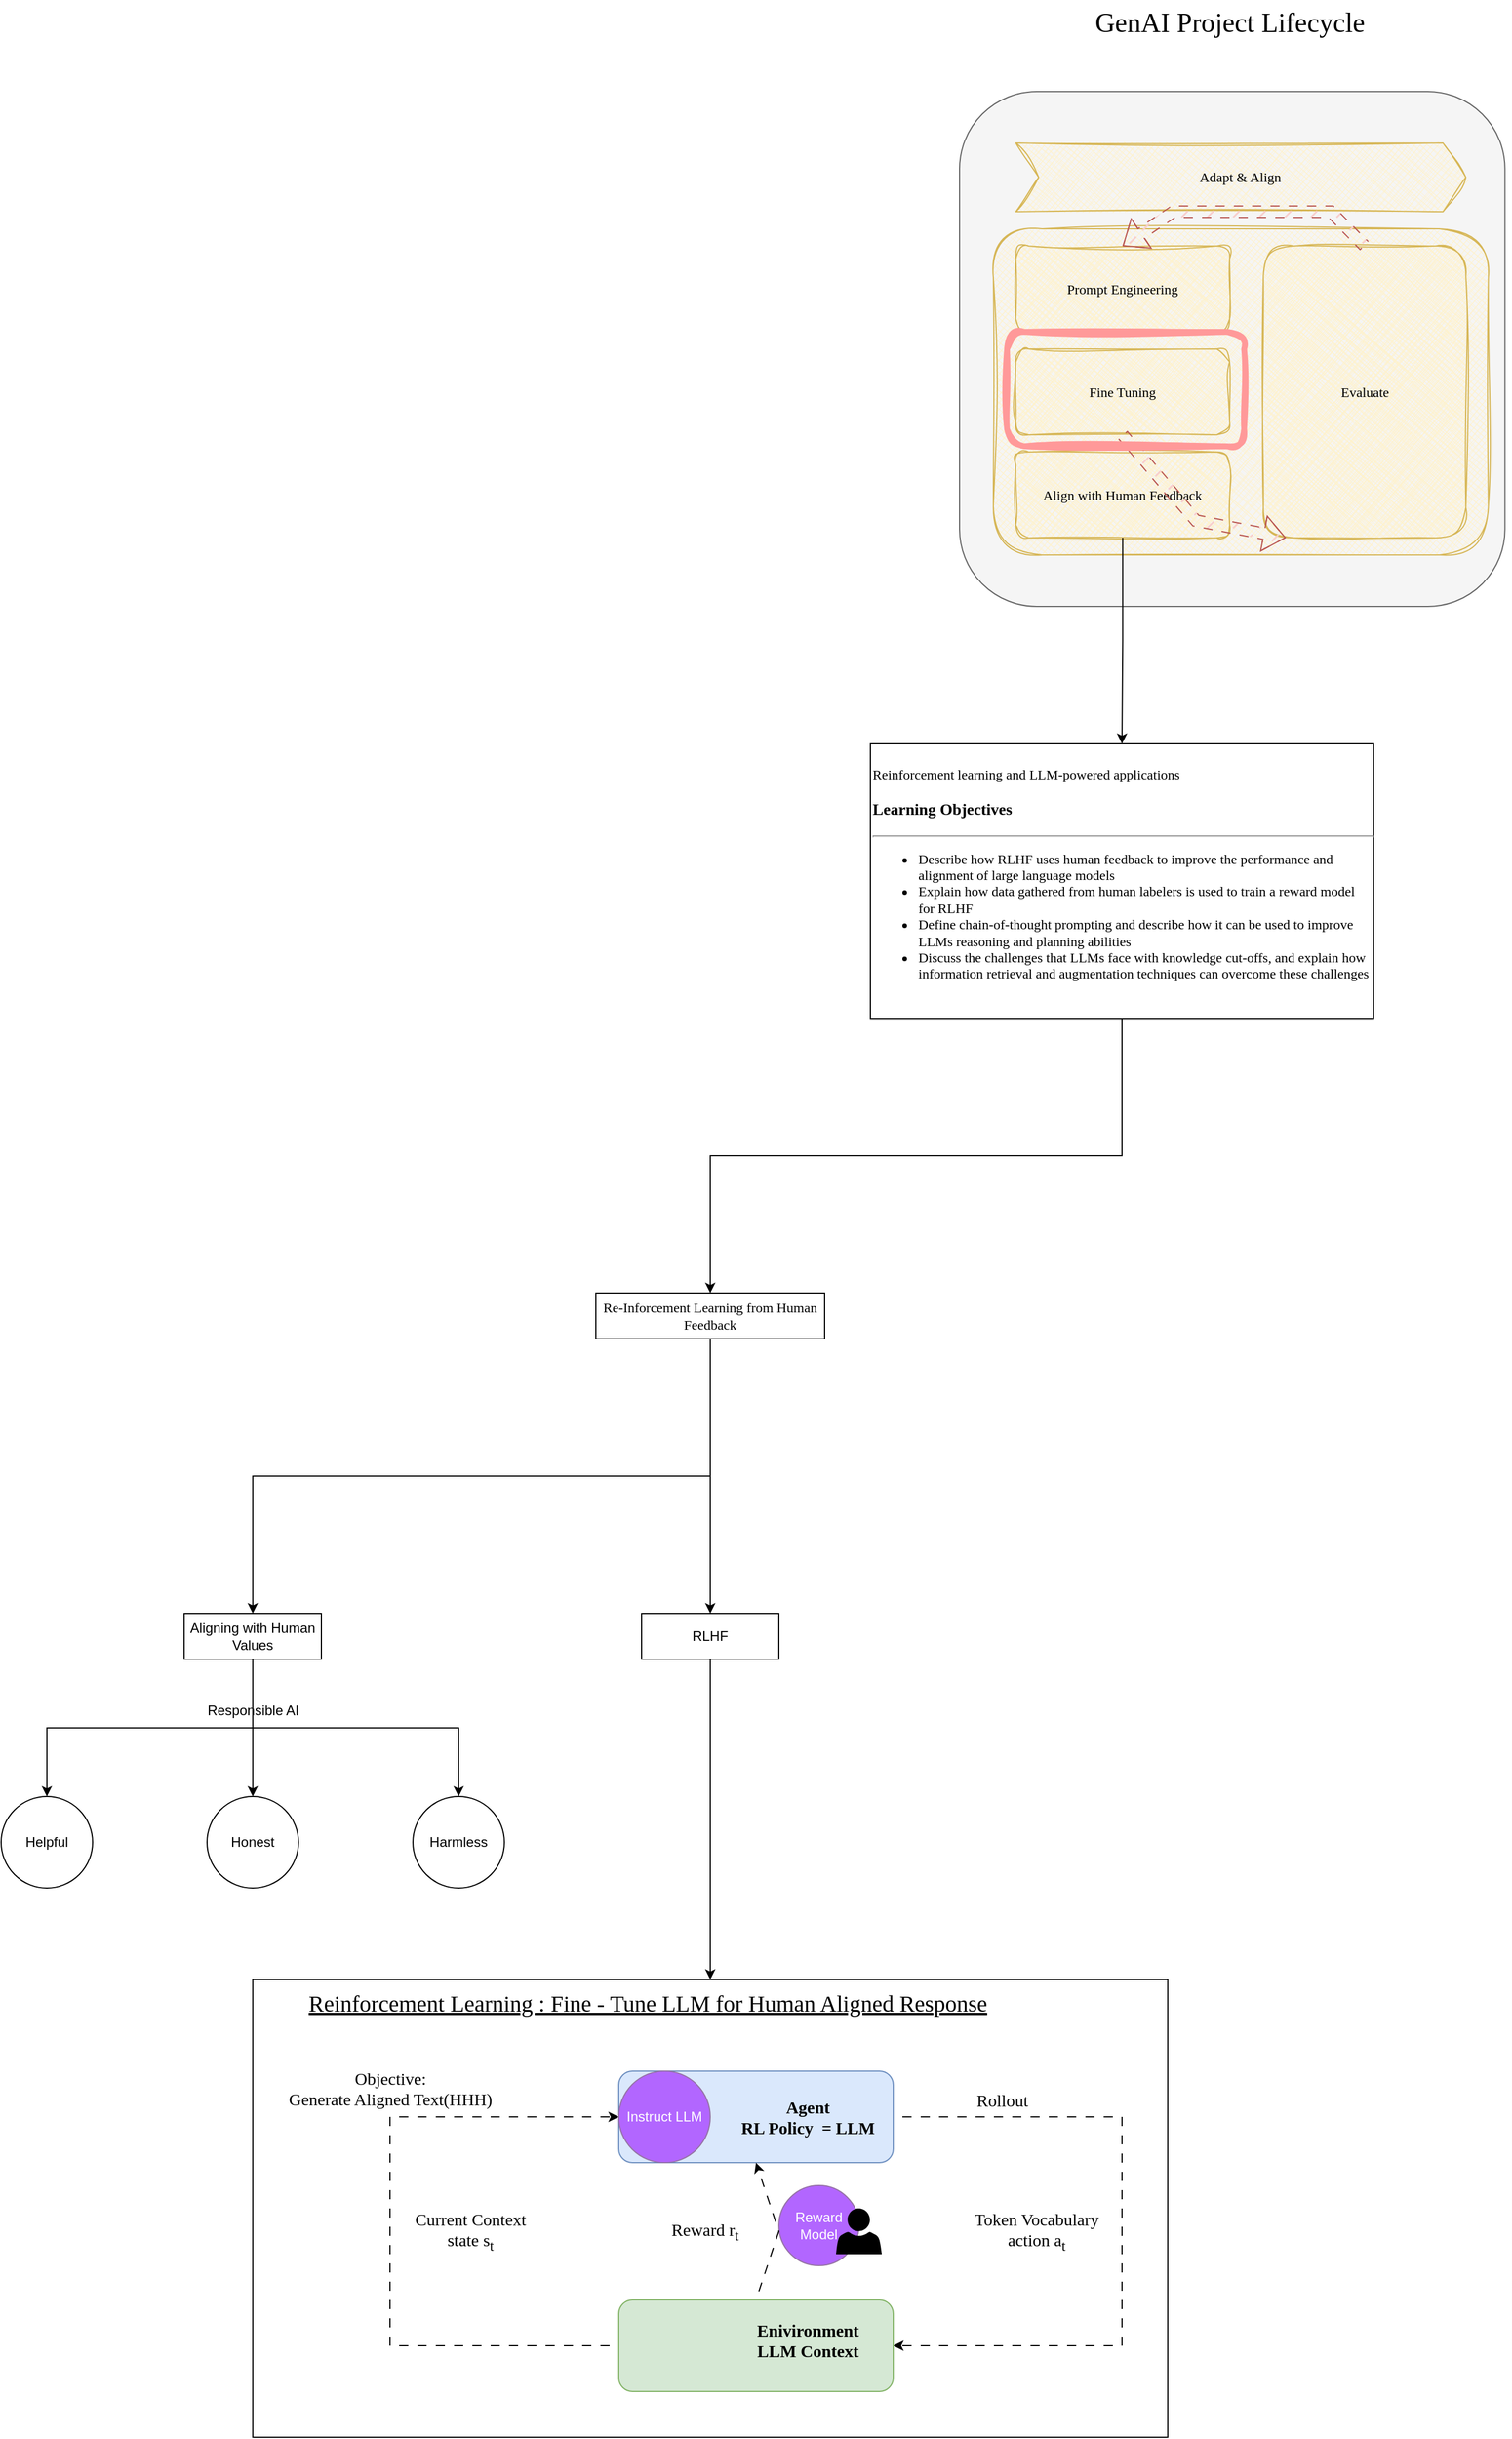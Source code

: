<mxfile version="24.6.4" type="github">
  <diagram name="Page-1" id="8BF3PKnMfptFRbR6Tfph">
    <mxGraphModel dx="2903" dy="1028" grid="1" gridSize="10" guides="1" tooltips="1" connect="1" arrows="1" fold="1" page="1" pageScale="1" pageWidth="1100" pageHeight="850" math="0" shadow="0">
      <root>
        <mxCell id="0" />
        <mxCell id="1" parent="0" />
        <mxCell id="77kNSFqW6hVMuivZZqSJ-13" value="" style="group" vertex="1" connectable="0" parent="1">
          <mxGeometry x="318" y="30" width="482" height="530" as="geometry" />
        </mxCell>
        <mxCell id="77kNSFqW6hVMuivZZqSJ-1" value="" style="group" vertex="1" connectable="0" parent="77kNSFqW6hVMuivZZqSJ-13">
          <mxGeometry y="80" width="482" height="450" as="geometry" />
        </mxCell>
        <mxCell id="77kNSFqW6hVMuivZZqSJ-2" value="" style="rounded=1;whiteSpace=wrap;html=1;fillColor=#f5f5f5;strokeColor=#666666;fontColor=#333333;" vertex="1" parent="77kNSFqW6hVMuivZZqSJ-1">
          <mxGeometry width="476.817" height="450" as="geometry" />
        </mxCell>
        <mxCell id="77kNSFqW6hVMuivZZqSJ-3" value="Adapt &amp;amp; Align" style="shape=step;perimeter=stepPerimeter;whiteSpace=wrap;html=1;fixedSize=1;fontFamily=Rubik;fontSource=https%3A%2F%2Ffonts.googleapis.com%2Fcss%3Ffamily%3DRubik;fillColor=#fff2cc;strokeColor=#d6b656;fillStyle=cross-hatch;sketch=1;curveFitting=1;jiggle=2;" vertex="1" parent="77kNSFqW6hVMuivZZqSJ-1">
          <mxGeometry x="49.184" y="45" width="393.469" height="60.0" as="geometry" />
        </mxCell>
        <mxCell id="77kNSFqW6hVMuivZZqSJ-4" value="" style="rounded=1;whiteSpace=wrap;html=1;fontFamily=Rubik;fontSource=https%3A%2F%2Ffonts.googleapis.com%2Fcss%3Ffamily%3DRubik;fillColor=#fff2cc;strokeColor=#d6b656;fillStyle=cross-hatch;sketch=1;curveFitting=1;jiggle=2;" vertex="1" parent="77kNSFqW6hVMuivZZqSJ-1">
          <mxGeometry x="29.51" y="120.0" width="432.816" height="285.0" as="geometry" />
        </mxCell>
        <mxCell id="77kNSFqW6hVMuivZZqSJ-5" value="Prompt Engineering" style="rounded=1;whiteSpace=wrap;html=1;fontFamily=Rubik;fontSource=https%3A%2F%2Ffonts.googleapis.com%2Fcss%3Ffamily%3DRubik;fillColor=#fff2cc;strokeColor=#d6b656;fillStyle=cross-hatch;sketch=1;curveFitting=1;jiggle=2;" vertex="1" parent="77kNSFqW6hVMuivZZqSJ-1">
          <mxGeometry x="49.184" y="135" width="186.898" height="75.0" as="geometry" />
        </mxCell>
        <mxCell id="77kNSFqW6hVMuivZZqSJ-6" value="Fine Tuning" style="rounded=1;whiteSpace=wrap;html=1;fontFamily=Rubik;fontSource=https%3A%2F%2Ffonts.googleapis.com%2Fcss%3Ffamily%3DRubik;fillColor=#fff2cc;strokeColor=#d6b656;fillStyle=cross-hatch;sketch=1;curveFitting=1;jiggle=2;" vertex="1" parent="77kNSFqW6hVMuivZZqSJ-1">
          <mxGeometry x="49.184" y="225.0" width="186.898" height="75.0" as="geometry" />
        </mxCell>
        <mxCell id="77kNSFqW6hVMuivZZqSJ-7" value="Align with Human Feedback" style="rounded=1;whiteSpace=wrap;html=1;fontFamily=Rubik;fontSource=https%3A%2F%2Ffonts.googleapis.com%2Fcss%3Ffamily%3DRubik;fillColor=#fff2cc;strokeColor=#d6b656;fillStyle=cross-hatch;sketch=1;curveFitting=1;jiggle=2;" vertex="1" parent="77kNSFqW6hVMuivZZqSJ-1">
          <mxGeometry x="49.184" y="315" width="186.898" height="75.0" as="geometry" />
        </mxCell>
        <mxCell id="77kNSFqW6hVMuivZZqSJ-8" value="Evaluate" style="rounded=1;whiteSpace=wrap;html=1;fontFamily=Rubik;fontSource=https%3A%2F%2Ffonts.googleapis.com%2Fcss%3Ffamily%3DRubik;fillColor=#fff2cc;strokeColor=#d6b656;fillStyle=cross-hatch;sketch=1;curveFitting=1;jiggle=2;" vertex="1" parent="77kNSFqW6hVMuivZZqSJ-1">
          <mxGeometry x="265.592" y="135" width="177.061" height="255.0" as="geometry" />
        </mxCell>
        <mxCell id="77kNSFqW6hVMuivZZqSJ-9" value="" style="shape=flexArrow;endArrow=classic;html=1;rounded=0;entryX=0.5;entryY=0;entryDx=0;entryDy=0;exitX=0.5;exitY=0;exitDx=0;exitDy=0;flowAnimation=1;fillColor=#f8cecc;strokeColor=#b85450;fillStyle=dashed;" edge="1" parent="77kNSFqW6hVMuivZZqSJ-1" source="77kNSFqW6hVMuivZZqSJ-8" target="77kNSFqW6hVMuivZZqSJ-5">
          <mxGeometry width="50" height="50" relative="1" as="geometry">
            <mxPoint x="363.959" y="195.0" as="sourcePoint" />
            <mxPoint x="363.959" y="30.0" as="targetPoint" />
            <Array as="points">
              <mxPoint x="324.612" y="105.0" />
              <mxPoint x="265.592" y="105.0" />
              <mxPoint x="186.898" y="105.0" />
            </Array>
          </mxGeometry>
        </mxCell>
        <mxCell id="77kNSFqW6hVMuivZZqSJ-10" value="" style="shape=flexArrow;endArrow=classic;html=1;rounded=0;fillColor=#f8cecc;strokeColor=#b85450;fillStyle=dashed;flowAnimation=1;exitX=0.5;exitY=1;exitDx=0;exitDy=0;" edge="1" parent="77kNSFqW6hVMuivZZqSJ-1" source="77kNSFqW6hVMuivZZqSJ-6" target="77kNSFqW6hVMuivZZqSJ-8">
          <mxGeometry width="50" height="50" relative="1" as="geometry">
            <mxPoint x="137.714" y="300.0" as="sourcePoint" />
            <mxPoint x="236.082" y="225.0" as="targetPoint" />
            <Array as="points">
              <mxPoint x="206.571" y="375.0" />
              <mxPoint x="285.265" y="390.0" />
            </Array>
          </mxGeometry>
        </mxCell>
        <mxCell id="77kNSFqW6hVMuivZZqSJ-11" value="" style="whiteSpace=wrap;html=1;fillColor=none;strokeWidth=5;strokeColor=#FF9999;sketch=1;curveFitting=1;jiggle=2;rounded=1;shadow=0;" vertex="1" parent="77kNSFqW6hVMuivZZqSJ-1">
          <mxGeometry x="41.462" y="210" width="207.312" height="100" as="geometry" />
        </mxCell>
        <mxCell id="77kNSFqW6hVMuivZZqSJ-12" value="&lt;font data-font-src=&quot;https://fonts.googleapis.com/css?family=Rubik&quot; face=&quot;Rubik&quot; style=&quot;font-size: 24px;&quot;&gt;GenAI Project Lifecycle&lt;/font&gt;" style="text;html=1;align=center;verticalAlign=middle;resizable=0;points=[];autosize=1;strokeColor=none;fillColor=none;" vertex="1" parent="77kNSFqW6hVMuivZZqSJ-13">
          <mxGeometry x="95.882" width="280" height="40" as="geometry" />
        </mxCell>
        <mxCell id="77kNSFqW6hVMuivZZqSJ-17" value="" style="edgeStyle=orthogonalEdgeStyle;rounded=0;orthogonalLoop=1;jettySize=auto;html=1;" edge="1" parent="1" source="77kNSFqW6hVMuivZZqSJ-15" target="77kNSFqW6hVMuivZZqSJ-16">
          <mxGeometry relative="1" as="geometry">
            <Array as="points">
              <mxPoint x="460" y="1040" />
              <mxPoint x="100" y="1040" />
            </Array>
          </mxGeometry>
        </mxCell>
        <mxCell id="77kNSFqW6hVMuivZZqSJ-15" value="&lt;div align=&quot;left&quot; class=&quot;cds-1719 css-0 cds-1721 cds-grid-item cds-1766&quot;&gt;&lt;div class=&quot;cds-1719 css-0 cds-1720 cds-1721 cds-grid-item cds-1766&quot;&gt;&lt;div class=&quot;cds-1719 css-0 cds-1721 cds-grid-item&quot;&gt;&lt;div class=&quot;css-ibyw7c&quot; data-testid=&quot;instructor-note-body&quot;&gt;&lt;font data-font-src=&quot;https://fonts.googleapis.com/css?family=Rubik&quot; face=&quot;Rubik&quot;&gt;Reinforcement learning and LLM-powered applications&lt;/font&gt;&lt;/div&gt;&lt;div&gt;&lt;h3 tabindex=&quot;-1&quot; class=&quot;css-13hhzop&quot;&gt;&lt;font data-font-src=&quot;https://fonts.googleapis.com/css?family=Rubik&quot; face=&quot;Rubik&quot;&gt;Learning Objectives&lt;/font&gt;&lt;/h3&gt;&lt;hr aria-hidden=&quot;true&quot; class=&quot;cds-1959 cds-Divider-dark css-yc753g&quot;&gt;&lt;ul&gt;&lt;li data-collapsible=&quot;false&quot;&gt;&lt;font data-font-src=&quot;https://fonts.googleapis.com/css?family=Rubik&quot; face=&quot;Rubik&quot;&gt;Describe how RLHF uses human feedback to improve the performance and alignment of large language models&lt;/font&gt;&lt;/li&gt;&lt;li data-collapsible=&quot;false&quot;&gt;&lt;font data-font-src=&quot;https://fonts.googleapis.com/css?family=Rubik&quot; face=&quot;Rubik&quot;&gt;Explain how data gathered from human labelers is used to train a reward model for RLHF&lt;/font&gt;&lt;/li&gt;&lt;li data-collapsible=&quot;false&quot;&gt;&lt;font data-font-src=&quot;https://fonts.googleapis.com/css?family=Rubik&quot; face=&quot;Rubik&quot;&gt;Define chain-of-thought prompting and describe how it can be used to improve LLMs reasoning and planning abilities&lt;/font&gt;&lt;/li&gt;&lt;li data-collapsible=&quot;true&quot;&gt;&lt;font data-font-src=&quot;https://fonts.googleapis.com/css?family=Rubik&quot; face=&quot;Rubik&quot;&gt;Discuss the challenges that LLMs face with knowledge cut-offs, and explain how information retrieval and augmentation techniques can overcome these challenges&lt;/font&gt;&lt;/li&gt;&lt;/ul&gt;&lt;/div&gt;&lt;/div&gt;&lt;/div&gt;&lt;/div&gt;" style="whiteSpace=wrap;html=1;align=left;" vertex="1" parent="1">
          <mxGeometry x="240" y="680" width="440" height="240" as="geometry" />
        </mxCell>
        <mxCell id="77kNSFqW6hVMuivZZqSJ-14" style="edgeStyle=orthogonalEdgeStyle;rounded=0;orthogonalLoop=1;jettySize=auto;html=1;entryX=0.5;entryY=0;entryDx=0;entryDy=0;" edge="1" parent="1" source="77kNSFqW6hVMuivZZqSJ-7" target="77kNSFqW6hVMuivZZqSJ-15">
          <mxGeometry relative="1" as="geometry">
            <mxPoint x="460.633" y="650" as="targetPoint" />
          </mxGeometry>
        </mxCell>
        <mxCell id="77kNSFqW6hVMuivZZqSJ-19" value="" style="edgeStyle=orthogonalEdgeStyle;rounded=0;orthogonalLoop=1;jettySize=auto;html=1;" edge="1" parent="1" source="77kNSFqW6hVMuivZZqSJ-16" target="77kNSFqW6hVMuivZZqSJ-18">
          <mxGeometry relative="1" as="geometry">
            <Array as="points">
              <mxPoint x="100" y="1320" />
              <mxPoint x="-300" y="1320" />
            </Array>
          </mxGeometry>
        </mxCell>
        <mxCell id="77kNSFqW6hVMuivZZqSJ-28" value="" style="edgeStyle=orthogonalEdgeStyle;rounded=0;orthogonalLoop=1;jettySize=auto;html=1;" edge="1" parent="1" source="77kNSFqW6hVMuivZZqSJ-16" target="77kNSFqW6hVMuivZZqSJ-27">
          <mxGeometry relative="1" as="geometry" />
        </mxCell>
        <UserObject label="&lt;div align=&quot;center&quot;&gt;&lt;font data-font-src=&quot;https://fonts.googleapis.com/css?family=Rubik&quot; face=&quot;Rubik&quot;&gt;Re-Inforcement Learning from Human Feedback&lt;/font&gt;&lt;/div&gt;" tooltip="Here is a summary of what you will learn:&#xa;&#xa;    RLHF (Reinforcement Learning from Human Feedback): You will dive into the concept of RLHF, which is a technique used to align the model with human values. By using reinforcement learning algorithms, you can train the model to reduce harmful content and generate more helpful and aligned outputs.&#xa;&#xa;    Responsible AI: The module will also cover the topic of responsible AI. You will have a discussion with Dr. Nashley Sepus about the importance of responsible AI and the efforts being made by AI teams to address AI risks.&#xa;&#xa;    Using LLMs as a Reasoning Engine: Another exciting topic covered in this module is using large language models as a reasoning engine. You will learn about techniques like React and Rag, which allow the models to reason, take actions, and access external sources of information. This enables the models to go beyond memorizing facts and become powerful reasoning engines.&#xa;&#xa;Overall, this module will provide you with insights into RLHF, responsible AI, and the capabilities of large language models as reasoning engines. " id="77kNSFqW6hVMuivZZqSJ-16">
          <mxCell style="whiteSpace=wrap;html=1;align=center;" vertex="1" parent="1">
            <mxGeometry y="1160" width="200" height="40" as="geometry" />
          </mxCell>
        </UserObject>
        <mxCell id="77kNSFqW6hVMuivZZqSJ-21" value="" style="edgeStyle=orthogonalEdgeStyle;rounded=0;orthogonalLoop=1;jettySize=auto;html=1;" edge="1" parent="1" source="77kNSFqW6hVMuivZZqSJ-18" target="77kNSFqW6hVMuivZZqSJ-20">
          <mxGeometry relative="1" as="geometry">
            <Array as="points">
              <mxPoint x="-300" y="1540" />
              <mxPoint x="-480" y="1540" />
            </Array>
          </mxGeometry>
        </mxCell>
        <mxCell id="77kNSFqW6hVMuivZZqSJ-23" value="" style="edgeStyle=orthogonalEdgeStyle;rounded=0;orthogonalLoop=1;jettySize=auto;html=1;" edge="1" parent="1" source="77kNSFqW6hVMuivZZqSJ-18" target="77kNSFqW6hVMuivZZqSJ-22">
          <mxGeometry relative="1" as="geometry">
            <Array as="points">
              <mxPoint x="-300" y="1540" />
              <mxPoint x="-120" y="1540" />
            </Array>
          </mxGeometry>
        </mxCell>
        <mxCell id="77kNSFqW6hVMuivZZqSJ-25" value="" style="edgeStyle=orthogonalEdgeStyle;rounded=0;orthogonalLoop=1;jettySize=auto;html=1;" edge="1" parent="1" source="77kNSFqW6hVMuivZZqSJ-18" target="77kNSFqW6hVMuivZZqSJ-24">
          <mxGeometry relative="1" as="geometry" />
        </mxCell>
        <UserObject label="Aligning with Human Values" tooltip="Aligning models with human values is an important aspect of responsible AI development. It involves training large language models (LLMs) to generate responses that are helpful, honest, and harmless, in line with human preferences. Here is a detailed and structured explanation of the topic:&#xa;&#xa;1. Introduction:&#xa;   - Large language models (LLMs) are trained on vast amounts of text data from the internet, which can include toxic language, misleading information, and harmful content.&#xa;   - Aligning models with human values aims to address these issues and ensure that LLMs generate responses that are more human-like and aligned with human preferences.&#xa;&#xa;2. Challenges with large language models:&#xa;   - LLMs may generate responses that are not helpful for the given task. For example, if you ask an LLM for a knock-knock joke and it responds with &quot;clap, clap,&quot; it is not providing the desired answer.&#xa;   - LLMs may give misleading or incorrect answers. For instance, if you ask an LLM about disproven health advice, it should refute the story, but it might confidently provide incorrect information.&#xa;   - LLMs should not create harmful completions, such as offensive or discriminatory language, or suggestions for criminal behavior. For example, if you ask an LLM how to hack your neighbor&#39;s WiFi, it should not provide a valid strategy.&#xa;&#xa;3. Principles of aligning models with human values:&#xa;   - The principles guiding the responsible use of AI in this context are often referred to as HHH: helpfulness, honesty, and harmlessness.&#xa;   - Developers aim to train LLMs to generate responses that are helpful, providing relevant and accurate information.&#xa;   - LLMs should also prioritize honesty, ensuring that they do not generate misleading or false information.&#xa;   - Harmlessness is another important principle, ensuring that LLMs do not generate responses that are offensive, discriminatory, or encourage illegal activities.&#xa;&#xa;4. Fine-tuning with human feedback:&#xa;   - Additional fine-tuning with human feedback is a technique used to align models with human values.&#xa;   - By incorporating feedback from humans, developers can train LLMs to better understand human-like prompts and generate more human-like responses.&#xa;   - This feedback helps increase the helpfulness, honesty, and harmlessness of the completions, reducing toxicity and incorrect information generation.&#xa;&#xa;5. Conclusion:&#xa;   - Aligning models with human values is crucial for responsible AI development.&#xa;   - By training LLMs to generate responses that are helpful, honest, and harmless, developers can ensure that AI systems are more aligned with human preferences and values." id="77kNSFqW6hVMuivZZqSJ-18">
          <mxCell style="whiteSpace=wrap;html=1;" vertex="1" parent="1">
            <mxGeometry x="-360" y="1440" width="120" height="40" as="geometry" />
          </mxCell>
        </UserObject>
        <mxCell id="77kNSFqW6hVMuivZZqSJ-20" value="Helpful" style="ellipse;whiteSpace=wrap;html=1;" vertex="1" parent="1">
          <mxGeometry x="-520" y="1600" width="80" height="80" as="geometry" />
        </mxCell>
        <mxCell id="77kNSFqW6hVMuivZZqSJ-22" value="Harmless" style="ellipse;whiteSpace=wrap;html=1;" vertex="1" parent="1">
          <mxGeometry x="-160" y="1600" width="80" height="80" as="geometry" />
        </mxCell>
        <mxCell id="77kNSFqW6hVMuivZZqSJ-24" value="Honest" style="ellipse;whiteSpace=wrap;html=1;" vertex="1" parent="1">
          <mxGeometry x="-340" y="1600" width="80" height="80" as="geometry" />
        </mxCell>
        <mxCell id="77kNSFqW6hVMuivZZqSJ-26" value="Responsible AI" style="text;html=1;align=center;verticalAlign=middle;resizable=0;points=[];autosize=1;strokeColor=none;fillColor=none;" vertex="1" parent="1">
          <mxGeometry x="-350" y="1510" width="100" height="30" as="geometry" />
        </mxCell>
        <mxCell id="77kNSFqW6hVMuivZZqSJ-50" style="edgeStyle=orthogonalEdgeStyle;rounded=0;orthogonalLoop=1;jettySize=auto;html=1;" edge="1" parent="1" source="77kNSFqW6hVMuivZZqSJ-27">
          <mxGeometry relative="1" as="geometry">
            <mxPoint x="100" y="1760" as="targetPoint" />
          </mxGeometry>
        </mxCell>
        <mxCell id="77kNSFqW6hVMuivZZqSJ-27" value="RLHF" style="whiteSpace=wrap;html=1;" vertex="1" parent="1">
          <mxGeometry x="40" y="1440" width="120" height="40" as="geometry" />
        </mxCell>
        <mxCell id="77kNSFqW6hVMuivZZqSJ-49" value="" style="group" vertex="1" connectable="0" parent="1">
          <mxGeometry x="-300" y="1760" width="800" height="400" as="geometry" />
        </mxCell>
        <mxCell id="77kNSFqW6hVMuivZZqSJ-47" value="" style="whiteSpace=wrap;html=1;" vertex="1" parent="77kNSFqW6hVMuivZZqSJ-49">
          <mxGeometry width="800" height="400" as="geometry" />
        </mxCell>
        <mxCell id="77kNSFqW6hVMuivZZqSJ-40" style="edgeStyle=orthogonalEdgeStyle;rounded=0;orthogonalLoop=1;jettySize=auto;html=1;entryX=1;entryY=0.5;entryDx=0;entryDy=0;flowAnimation=1;" edge="1" parent="77kNSFqW6hVMuivZZqSJ-49" source="77kNSFqW6hVMuivZZqSJ-29" target="77kNSFqW6hVMuivZZqSJ-32">
          <mxGeometry relative="1" as="geometry">
            <Array as="points">
              <mxPoint x="760" y="120" />
              <mxPoint x="760" y="320" />
            </Array>
          </mxGeometry>
        </mxCell>
        <mxCell id="77kNSFqW6hVMuivZZqSJ-29" value="" style="rounded=1;whiteSpace=wrap;html=1;fillColor=#dae8fc;strokeColor=#6c8ebf;" vertex="1" parent="77kNSFqW6hVMuivZZqSJ-49">
          <mxGeometry x="320" y="80" width="240" height="80" as="geometry" />
        </mxCell>
        <mxCell id="77kNSFqW6hVMuivZZqSJ-30" value="&lt;font color=&quot;#ffffff&quot;&gt;Instruct LLM&lt;/font&gt;" style="ellipse;whiteSpace=wrap;html=1;fillColor=#B266FF;strokeColor=#9673a6;" vertex="1" parent="77kNSFqW6hVMuivZZqSJ-49">
          <mxGeometry x="320" y="80" width="80" height="80" as="geometry" />
        </mxCell>
        <mxCell id="77kNSFqW6hVMuivZZqSJ-31" value="&lt;div style=&quot;font-size: 15px;&quot;&gt;&lt;b&gt;&lt;font style=&quot;font-size: 15px;&quot; data-font-src=&quot;https://fonts.googleapis.com/css?family=Rubik&quot; face=&quot;Rubik&quot;&gt;Agent&lt;/font&gt;&lt;/b&gt;&lt;/div&gt;&lt;div style=&quot;font-size: 15px;&quot;&gt;&lt;b&gt;&lt;font style=&quot;font-size: 15px;&quot; data-font-src=&quot;https://fonts.googleapis.com/css?family=Rubik&quot; face=&quot;Rubik&quot;&gt;RL Policy&amp;nbsp; = LLM&lt;br&gt;&lt;/font&gt;&lt;/b&gt;&lt;/div&gt;" style="text;html=1;align=center;verticalAlign=middle;resizable=0;points=[];autosize=1;strokeColor=none;fillColor=none;" vertex="1" parent="77kNSFqW6hVMuivZZqSJ-49">
          <mxGeometry x="410" y="95" width="150" height="50" as="geometry" />
        </mxCell>
        <mxCell id="77kNSFqW6hVMuivZZqSJ-41" style="edgeStyle=orthogonalEdgeStyle;rounded=0;orthogonalLoop=1;jettySize=auto;html=1;exitX=0;exitY=0.5;exitDx=0;exitDy=0;entryX=0;entryY=0.5;entryDx=0;entryDy=0;flowAnimation=1;" edge="1" parent="77kNSFqW6hVMuivZZqSJ-49" source="77kNSFqW6hVMuivZZqSJ-32" target="77kNSFqW6hVMuivZZqSJ-30">
          <mxGeometry relative="1" as="geometry">
            <Array as="points">
              <mxPoint x="120" y="320" />
              <mxPoint x="120" y="120" />
            </Array>
          </mxGeometry>
        </mxCell>
        <mxCell id="77kNSFqW6hVMuivZZqSJ-32" value="" style="rounded=1;whiteSpace=wrap;html=1;fillColor=#d5e8d4;strokeColor=#82b366;" vertex="1" parent="77kNSFqW6hVMuivZZqSJ-49">
          <mxGeometry x="320" y="280" width="240" height="80" as="geometry" />
        </mxCell>
        <mxCell id="77kNSFqW6hVMuivZZqSJ-33" value="&lt;div style=&quot;font-size: 15px;&quot;&gt;&lt;b&gt;&lt;font style=&quot;font-size: 15px;&quot; data-font-src=&quot;https://fonts.googleapis.com/css?family=Rubik&quot; face=&quot;Rubik&quot;&gt;Enivironment&lt;/font&gt;&lt;/b&gt;&lt;/div&gt;&lt;div style=&quot;font-size: 15px;&quot;&gt;&lt;b&gt;&lt;font style=&quot;font-size: 15px;&quot; data-font-src=&quot;https://fonts.googleapis.com/css?family=Rubik&quot; face=&quot;Rubik&quot;&gt;LLM Context&lt;br&gt;&lt;/font&gt;&lt;/b&gt;&lt;/div&gt;" style="text;html=1;align=center;verticalAlign=middle;resizable=0;points=[];autosize=1;strokeColor=none;fillColor=none;" vertex="1" parent="77kNSFqW6hVMuivZZqSJ-49">
          <mxGeometry x="420" y="290" width="130" height="50" as="geometry" />
        </mxCell>
        <mxCell id="77kNSFqW6hVMuivZZqSJ-34" value="" style="shape=image;html=1;verticalAlign=top;verticalLabelPosition=bottom;labelBackgroundColor=none;imageAspect=0;aspect=fixed;image=https://cdn2.iconfinder.com/data/icons/boxicons-regular-vol-1/24/bx-conversation-128.png;fontColor=#CCFFFF;imageBackground=none;" vertex="1" parent="77kNSFqW6hVMuivZZqSJ-49">
          <mxGeometry x="340" y="295" width="50" height="50" as="geometry" />
        </mxCell>
        <mxCell id="77kNSFqW6hVMuivZZqSJ-35" value="&lt;font color=&quot;#ffffff&quot;&gt;Reward Model&lt;br&gt;&lt;/font&gt;" style="ellipse;whiteSpace=wrap;html=1;fillColor=#B266FF;strokeColor=#9673a6;" vertex="1" parent="77kNSFqW6hVMuivZZqSJ-49">
          <mxGeometry x="460" y="180" width="70" height="70" as="geometry" />
        </mxCell>
        <mxCell id="77kNSFqW6hVMuivZZqSJ-36" value="" style="sketch=0;pointerEvents=1;shadow=0;dashed=0;html=1;strokeColor=none;labelPosition=center;verticalLabelPosition=bottom;verticalAlign=top;outlineConnect=0;align=center;shape=mxgraph.office.users.user;fillColor=#000000;" vertex="1" parent="77kNSFqW6hVMuivZZqSJ-49">
          <mxGeometry x="510" y="200" width="40" height="40" as="geometry" />
        </mxCell>
        <mxCell id="77kNSFqW6hVMuivZZqSJ-38" value="" style="endArrow=classic;html=1;rounded=0;entryX=0.5;entryY=1;entryDx=0;entryDy=0;exitX=0.5;exitY=0;exitDx=0;exitDy=0;flowAnimation=1;" edge="1" parent="77kNSFqW6hVMuivZZqSJ-49" source="77kNSFqW6hVMuivZZqSJ-32" target="77kNSFqW6hVMuivZZqSJ-29">
          <mxGeometry width="50" height="50" relative="1" as="geometry">
            <mxPoint x="440" y="280" as="sourcePoint" />
            <mxPoint x="490" y="230" as="targetPoint" />
            <Array as="points">
              <mxPoint x="460" y="220" />
            </Array>
          </mxGeometry>
        </mxCell>
        <mxCell id="77kNSFqW6hVMuivZZqSJ-42" value="&lt;font data-font-src=&quot;https://fonts.googleapis.com/css?family=Rubik&quot; face=&quot;Rubik&quot; style=&quot;font-size: 15px;&quot;&gt;Rollout&lt;/font&gt;" style="text;html=1;align=center;verticalAlign=middle;resizable=0;points=[];autosize=1;strokeColor=none;fillColor=none;" vertex="1" parent="77kNSFqW6hVMuivZZqSJ-49">
          <mxGeometry x="620" y="90" width="70" height="30" as="geometry" />
        </mxCell>
        <mxCell id="77kNSFqW6hVMuivZZqSJ-43" value="&lt;div style=&quot;font-size: 15px;&quot;&gt;&lt;font style=&quot;font-size: 15px;&quot; face=&quot;Rubik&quot;&gt;Token Vocabulary&lt;/font&gt;&lt;/div&gt;&lt;div style=&quot;font-size: 15px;&quot;&gt;&lt;font style=&quot;font-size: 15px;&quot; face=&quot;Rubik&quot;&gt;action a&lt;sub&gt;t&lt;/sub&gt;&lt;/font&gt;&lt;br style=&quot;font-size: 15px;&quot;&gt;&lt;/div&gt;" style="text;html=1;align=center;verticalAlign=middle;resizable=0;points=[];autosize=1;strokeColor=none;fillColor=none;" vertex="1" parent="77kNSFqW6hVMuivZZqSJ-49">
          <mxGeometry x="610" y="195" width="150" height="50" as="geometry" />
        </mxCell>
        <mxCell id="77kNSFqW6hVMuivZZqSJ-44" value="&lt;div style=&quot;font-size: 15px;&quot;&gt;&lt;font face=&quot;Rubik&quot;&gt;Reward r&lt;sub&gt;t&lt;br&gt;&lt;/sub&gt;&lt;/font&gt;&lt;/div&gt;" style="text;html=1;align=center;verticalAlign=middle;resizable=0;points=[];autosize=1;strokeColor=none;fillColor=none;" vertex="1" parent="77kNSFqW6hVMuivZZqSJ-49">
          <mxGeometry x="350" y="205" width="90" height="30" as="geometry" />
        </mxCell>
        <mxCell id="77kNSFqW6hVMuivZZqSJ-45" value="&lt;div style=&quot;font-size: 15px;&quot;&gt;&lt;font style=&quot;font-size: 15px;&quot; face=&quot;Rubik&quot;&gt;Current Context&lt;/font&gt;&lt;/div&gt;&lt;div style=&quot;font-size: 15px;&quot;&gt;&lt;font style=&quot;font-size: 15px;&quot; face=&quot;Rubik&quot;&gt;state s&lt;sub&gt;t&lt;br&gt;&lt;/sub&gt;&lt;/font&gt;&lt;/div&gt;" style="text;html=1;align=center;verticalAlign=middle;resizable=0;points=[];autosize=1;strokeColor=none;fillColor=none;" vertex="1" parent="77kNSFqW6hVMuivZZqSJ-49">
          <mxGeometry x="120" y="195" width="140" height="50" as="geometry" />
        </mxCell>
        <mxCell id="77kNSFqW6hVMuivZZqSJ-46" value="&lt;div style=&quot;font-size: 15px;&quot;&gt;&lt;font style=&quot;font-size: 15px;&quot; face=&quot;Rubik&quot;&gt;Objective:&lt;/font&gt;&lt;/div&gt;&lt;div style=&quot;font-size: 15px;&quot;&gt;&lt;font style=&quot;font-size: 15px;&quot; face=&quot;Rubik&quot;&gt;Generate Aligned Text(HHH)&lt;/font&gt;&lt;/div&gt;" style="text;html=1;align=center;verticalAlign=middle;resizable=0;points=[];autosize=1;strokeColor=none;fillColor=none;" vertex="1" parent="77kNSFqW6hVMuivZZqSJ-49">
          <mxGeometry x="10" y="70" width="220" height="50" as="geometry" />
        </mxCell>
        <mxCell id="77kNSFqW6hVMuivZZqSJ-48" value="&lt;font style=&quot;font-size: 20px;&quot;&gt;&lt;u&gt;&lt;font style=&quot;font-size: 20px;&quot; data-font-src=&quot;https://fonts.googleapis.com/css?family=Rubik&quot; face=&quot;Rubik&quot;&gt;Reinforcement Learning : Fine - Tune LLM for Human Aligned Response&lt;/font&gt;&lt;font style=&quot;font-size: 20px;&quot;&gt;&lt;br&gt;&lt;/font&gt;&lt;/u&gt;&lt;/font&gt;" style="text;html=1;align=center;verticalAlign=middle;resizable=0;points=[];autosize=1;strokeColor=none;fillColor=none;" vertex="1" parent="77kNSFqW6hVMuivZZqSJ-49">
          <mxGeometry width="690" height="40" as="geometry" />
        </mxCell>
      </root>
    </mxGraphModel>
  </diagram>
</mxfile>
